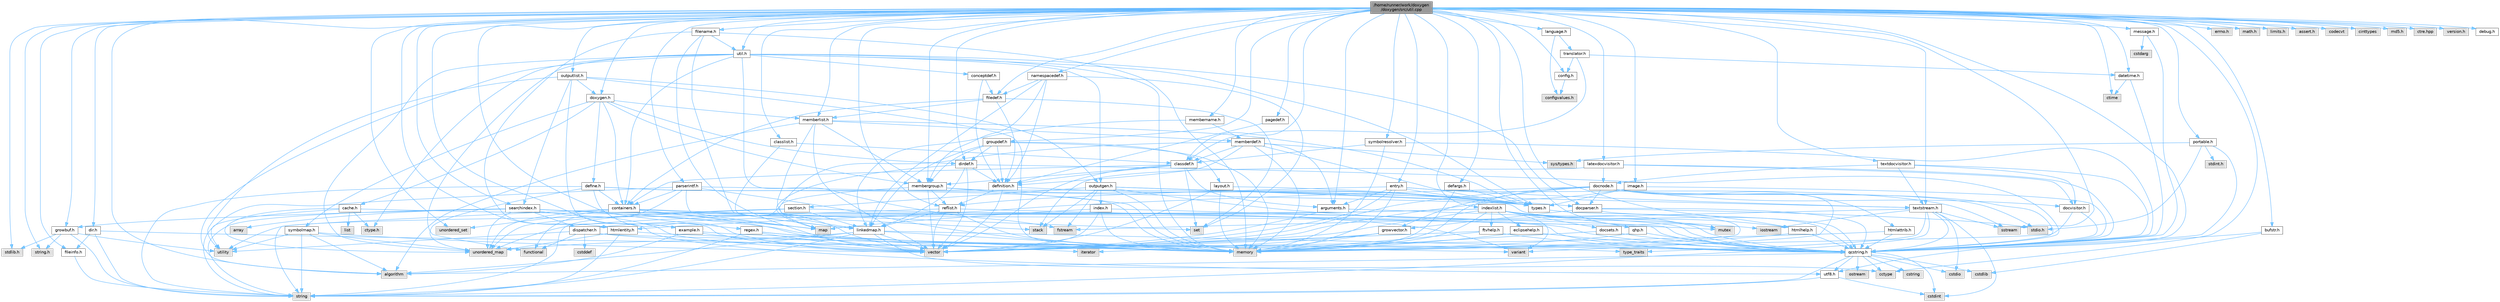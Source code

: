 digraph "/home/runner/work/doxygen/doxygen/src/util.cpp"
{
 // INTERACTIVE_SVG=YES
 // LATEX_PDF_SIZE
  bgcolor="transparent";
  edge [fontname=Helvetica,fontsize=10,labelfontname=Helvetica,labelfontsize=10];
  node [fontname=Helvetica,fontsize=10,shape=box,height=0.2,width=0.4];
  Node1 [label="/home/runner/work/doxygen\l/doxygen/src/util.cpp",height=0.2,width=0.4,color="gray40", fillcolor="grey60", style="filled", fontcolor="black",tooltip=" "];
  Node1 -> Node2 [color="steelblue1",style="solid"];
  Node2 [label="stdlib.h",height=0.2,width=0.4,color="grey60", fillcolor="#E0E0E0", style="filled",tooltip=" "];
  Node1 -> Node3 [color="steelblue1",style="solid"];
  Node3 [label="errno.h",height=0.2,width=0.4,color="grey60", fillcolor="#E0E0E0", style="filled",tooltip=" "];
  Node1 -> Node4 [color="steelblue1",style="solid"];
  Node4 [label="math.h",height=0.2,width=0.4,color="grey60", fillcolor="#E0E0E0", style="filled",tooltip=" "];
  Node1 -> Node5 [color="steelblue1",style="solid"];
  Node5 [label="limits.h",height=0.2,width=0.4,color="grey60", fillcolor="#E0E0E0", style="filled",tooltip=" "];
  Node1 -> Node6 [color="steelblue1",style="solid"];
  Node6 [label="string.h",height=0.2,width=0.4,color="grey60", fillcolor="#E0E0E0", style="filled",tooltip=" "];
  Node1 -> Node7 [color="steelblue1",style="solid"];
  Node7 [label="assert.h",height=0.2,width=0.4,color="grey60", fillcolor="#E0E0E0", style="filled",tooltip=" "];
  Node1 -> Node8 [color="steelblue1",style="solid"];
  Node8 [label="mutex",height=0.2,width=0.4,color="grey60", fillcolor="#E0E0E0", style="filled",tooltip=" "];
  Node1 -> Node9 [color="steelblue1",style="solid"];
  Node9 [label="unordered_set",height=0.2,width=0.4,color="grey60", fillcolor="#E0E0E0", style="filled",tooltip=" "];
  Node1 -> Node10 [color="steelblue1",style="solid"];
  Node10 [label="codecvt",height=0.2,width=0.4,color="grey60", fillcolor="#E0E0E0", style="filled",tooltip=" "];
  Node1 -> Node11 [color="steelblue1",style="solid"];
  Node11 [label="algorithm",height=0.2,width=0.4,color="grey60", fillcolor="#E0E0E0", style="filled",tooltip=" "];
  Node1 -> Node12 [color="steelblue1",style="solid"];
  Node12 [label="ctime",height=0.2,width=0.4,color="grey60", fillcolor="#E0E0E0", style="filled",tooltip=" "];
  Node1 -> Node13 [color="steelblue1",style="solid"];
  Node13 [label="cctype",height=0.2,width=0.4,color="grey60", fillcolor="#E0E0E0", style="filled",tooltip=" "];
  Node1 -> Node14 [color="steelblue1",style="solid"];
  Node14 [label="cinttypes",height=0.2,width=0.4,color="grey60", fillcolor="#E0E0E0", style="filled",tooltip=" "];
  Node1 -> Node15 [color="steelblue1",style="solid"];
  Node15 [label="sstream",height=0.2,width=0.4,color="grey60", fillcolor="#E0E0E0", style="filled",tooltip=" "];
  Node1 -> Node16 [color="steelblue1",style="solid"];
  Node16 [label="md5.h",height=0.2,width=0.4,color="grey60", fillcolor="#E0E0E0", style="filled",tooltip=" "];
  Node1 -> Node17 [color="steelblue1",style="solid"];
  Node17 [label="ctre.hpp",height=0.2,width=0.4,color="grey60", fillcolor="#E0E0E0", style="filled",tooltip=" "];
  Node1 -> Node18 [color="steelblue1",style="solid"];
  Node18 [label="regex.h",height=0.2,width=0.4,color="grey40", fillcolor="white", style="filled",URL="$d1/d21/regex_8h.html",tooltip=" "];
  Node18 -> Node19 [color="steelblue1",style="solid"];
  Node19 [label="memory",height=0.2,width=0.4,color="grey60", fillcolor="#E0E0E0", style="filled",tooltip=" "];
  Node18 -> Node20 [color="steelblue1",style="solid"];
  Node20 [label="string",height=0.2,width=0.4,color="grey60", fillcolor="#E0E0E0", style="filled",tooltip=" "];
  Node18 -> Node21 [color="steelblue1",style="solid"];
  Node21 [label="vector",height=0.2,width=0.4,color="grey60", fillcolor="#E0E0E0", style="filled",tooltip=" "];
  Node18 -> Node22 [color="steelblue1",style="solid"];
  Node22 [label="iterator",height=0.2,width=0.4,color="grey60", fillcolor="#E0E0E0", style="filled",tooltip=" "];
  Node1 -> Node23 [color="steelblue1",style="solid"];
  Node23 [label="util.h",height=0.2,width=0.4,color="grey40", fillcolor="white", style="filled",URL="$d8/d3c/util_8h.html",tooltip="A bunch of utility functions."];
  Node23 -> Node19 [color="steelblue1",style="solid"];
  Node23 -> Node24 [color="steelblue1",style="solid"];
  Node24 [label="unordered_map",height=0.2,width=0.4,color="grey60", fillcolor="#E0E0E0", style="filled",tooltip=" "];
  Node23 -> Node11 [color="steelblue1",style="solid"];
  Node23 -> Node25 [color="steelblue1",style="solid"];
  Node25 [label="functional",height=0.2,width=0.4,color="grey60", fillcolor="#E0E0E0", style="filled",tooltip=" "];
  Node23 -> Node26 [color="steelblue1",style="solid"];
  Node26 [label="fstream",height=0.2,width=0.4,color="grey60", fillcolor="#E0E0E0", style="filled",tooltip=" "];
  Node23 -> Node27 [color="steelblue1",style="solid"];
  Node27 [label="ctype.h",height=0.2,width=0.4,color="grey60", fillcolor="#E0E0E0", style="filled",tooltip=" "];
  Node23 -> Node28 [color="steelblue1",style="solid"];
  Node28 [label="types.h",height=0.2,width=0.4,color="grey40", fillcolor="white", style="filled",URL="$d9/d49/types_8h.html",tooltip="This file contains a number of basic enums and types."];
  Node28 -> Node29 [color="steelblue1",style="solid"];
  Node29 [label="qcstring.h",height=0.2,width=0.4,color="grey40", fillcolor="white", style="filled",URL="$d7/d5c/qcstring_8h.html",tooltip=" "];
  Node29 -> Node20 [color="steelblue1",style="solid"];
  Node29 -> Node11 [color="steelblue1",style="solid"];
  Node29 -> Node13 [color="steelblue1",style="solid"];
  Node29 -> Node30 [color="steelblue1",style="solid"];
  Node30 [label="cstring",height=0.2,width=0.4,color="grey60", fillcolor="#E0E0E0", style="filled",tooltip=" "];
  Node29 -> Node31 [color="steelblue1",style="solid"];
  Node31 [label="cstdio",height=0.2,width=0.4,color="grey60", fillcolor="#E0E0E0", style="filled",tooltip=" "];
  Node29 -> Node32 [color="steelblue1",style="solid"];
  Node32 [label="cstdlib",height=0.2,width=0.4,color="grey60", fillcolor="#E0E0E0", style="filled",tooltip=" "];
  Node29 -> Node33 [color="steelblue1",style="solid"];
  Node33 [label="cstdint",height=0.2,width=0.4,color="grey60", fillcolor="#E0E0E0", style="filled",tooltip=" "];
  Node29 -> Node34 [color="steelblue1",style="solid"];
  Node34 [label="ostream",height=0.2,width=0.4,color="grey60", fillcolor="#E0E0E0", style="filled",tooltip=" "];
  Node29 -> Node35 [color="steelblue1",style="solid"];
  Node35 [label="utf8.h",height=0.2,width=0.4,color="grey40", fillcolor="white", style="filled",URL="$db/d7c/utf8_8h.html",tooltip="Various UTF8 related helper functions."];
  Node35 -> Node33 [color="steelblue1",style="solid"];
  Node35 -> Node20 [color="steelblue1",style="solid"];
  Node23 -> Node36 [color="steelblue1",style="solid"];
  Node36 [label="docparser.h",height=0.2,width=0.4,color="grey40", fillcolor="white", style="filled",URL="$de/d9c/docparser_8h.html",tooltip=" "];
  Node36 -> Node37 [color="steelblue1",style="solid"];
  Node37 [label="stdio.h",height=0.2,width=0.4,color="grey60", fillcolor="#E0E0E0", style="filled",tooltip=" "];
  Node36 -> Node19 [color="steelblue1",style="solid"];
  Node36 -> Node29 [color="steelblue1",style="solid"];
  Node36 -> Node38 [color="steelblue1",style="solid"];
  Node38 [label="growvector.h",height=0.2,width=0.4,color="grey40", fillcolor="white", style="filled",URL="$d7/d50/growvector_8h.html",tooltip=" "];
  Node38 -> Node21 [color="steelblue1",style="solid"];
  Node38 -> Node19 [color="steelblue1",style="solid"];
  Node38 -> Node22 [color="steelblue1",style="solid"];
  Node23 -> Node39 [color="steelblue1",style="solid"];
  Node39 [label="containers.h",height=0.2,width=0.4,color="grey40", fillcolor="white", style="filled",URL="$d5/d75/containers_8h.html",tooltip=" "];
  Node39 -> Node21 [color="steelblue1",style="solid"];
  Node39 -> Node20 [color="steelblue1",style="solid"];
  Node39 -> Node40 [color="steelblue1",style="solid"];
  Node40 [label="set",height=0.2,width=0.4,color="grey60", fillcolor="#E0E0E0", style="filled",tooltip=" "];
  Node39 -> Node41 [color="steelblue1",style="solid"];
  Node41 [label="map",height=0.2,width=0.4,color="grey60", fillcolor="#E0E0E0", style="filled",tooltip=" "];
  Node39 -> Node9 [color="steelblue1",style="solid"];
  Node39 -> Node24 [color="steelblue1",style="solid"];
  Node39 -> Node42 [color="steelblue1",style="solid"];
  Node42 [label="stack",height=0.2,width=0.4,color="grey60", fillcolor="#E0E0E0", style="filled",tooltip=" "];
  Node23 -> Node43 [color="steelblue1",style="solid"];
  Node43 [label="outputgen.h",height=0.2,width=0.4,color="grey40", fillcolor="white", style="filled",URL="$df/d06/outputgen_8h.html",tooltip=" "];
  Node43 -> Node19 [color="steelblue1",style="solid"];
  Node43 -> Node42 [color="steelblue1",style="solid"];
  Node43 -> Node44 [color="steelblue1",style="solid"];
  Node44 [label="iostream",height=0.2,width=0.4,color="grey60", fillcolor="#E0E0E0", style="filled",tooltip=" "];
  Node43 -> Node26 [color="steelblue1",style="solid"];
  Node43 -> Node28 [color="steelblue1",style="solid"];
  Node43 -> Node45 [color="steelblue1",style="solid"];
  Node45 [label="index.h",height=0.2,width=0.4,color="grey40", fillcolor="white", style="filled",URL="$d1/db5/index_8h.html",tooltip=" "];
  Node45 -> Node19 [color="steelblue1",style="solid"];
  Node45 -> Node21 [color="steelblue1",style="solid"];
  Node45 -> Node41 [color="steelblue1",style="solid"];
  Node45 -> Node29 [color="steelblue1",style="solid"];
  Node43 -> Node46 [color="steelblue1",style="solid"];
  Node46 [label="section.h",height=0.2,width=0.4,color="grey40", fillcolor="white", style="filled",URL="$d1/d2a/section_8h.html",tooltip=" "];
  Node46 -> Node20 [color="steelblue1",style="solid"];
  Node46 -> Node24 [color="steelblue1",style="solid"];
  Node46 -> Node29 [color="steelblue1",style="solid"];
  Node46 -> Node47 [color="steelblue1",style="solid"];
  Node47 [label="linkedmap.h",height=0.2,width=0.4,color="grey40", fillcolor="white", style="filled",URL="$da/de1/linkedmap_8h.html",tooltip=" "];
  Node47 -> Node24 [color="steelblue1",style="solid"];
  Node47 -> Node21 [color="steelblue1",style="solid"];
  Node47 -> Node19 [color="steelblue1",style="solid"];
  Node47 -> Node20 [color="steelblue1",style="solid"];
  Node47 -> Node11 [color="steelblue1",style="solid"];
  Node47 -> Node13 [color="steelblue1",style="solid"];
  Node47 -> Node29 [color="steelblue1",style="solid"];
  Node43 -> Node48 [color="steelblue1",style="solid"];
  Node48 [label="textstream.h",height=0.2,width=0.4,color="grey40", fillcolor="white", style="filled",URL="$d4/d7d/textstream_8h.html",tooltip=" "];
  Node48 -> Node20 [color="steelblue1",style="solid"];
  Node48 -> Node44 [color="steelblue1",style="solid"];
  Node48 -> Node15 [color="steelblue1",style="solid"];
  Node48 -> Node33 [color="steelblue1",style="solid"];
  Node48 -> Node31 [color="steelblue1",style="solid"];
  Node48 -> Node26 [color="steelblue1",style="solid"];
  Node48 -> Node49 [color="steelblue1",style="solid"];
  Node49 [label="type_traits",height=0.2,width=0.4,color="grey60", fillcolor="#E0E0E0", style="filled",tooltip=" "];
  Node48 -> Node29 [color="steelblue1",style="solid"];
  Node43 -> Node36 [color="steelblue1",style="solid"];
  Node23 -> Node50 [color="steelblue1",style="solid"];
  Node50 [label="conceptdef.h",height=0.2,width=0.4,color="grey40", fillcolor="white", style="filled",URL="$da/df1/conceptdef_8h.html",tooltip=" "];
  Node50 -> Node51 [color="steelblue1",style="solid"];
  Node51 [label="definition.h",height=0.2,width=0.4,color="grey40", fillcolor="white", style="filled",URL="$df/da1/definition_8h.html",tooltip=" "];
  Node51 -> Node21 [color="steelblue1",style="solid"];
  Node51 -> Node28 [color="steelblue1",style="solid"];
  Node51 -> Node52 [color="steelblue1",style="solid"];
  Node52 [label="reflist.h",height=0.2,width=0.4,color="grey40", fillcolor="white", style="filled",URL="$d1/d02/reflist_8h.html",tooltip=" "];
  Node52 -> Node21 [color="steelblue1",style="solid"];
  Node52 -> Node24 [color="steelblue1",style="solid"];
  Node52 -> Node19 [color="steelblue1",style="solid"];
  Node52 -> Node29 [color="steelblue1",style="solid"];
  Node52 -> Node47 [color="steelblue1",style="solid"];
  Node50 -> Node53 [color="steelblue1",style="solid"];
  Node53 [label="filedef.h",height=0.2,width=0.4,color="grey40", fillcolor="white", style="filled",URL="$d4/d3a/filedef_8h.html",tooltip=" "];
  Node53 -> Node40 [color="steelblue1",style="solid"];
  Node53 -> Node51 [color="steelblue1",style="solid"];
  Node53 -> Node54 [color="steelblue1",style="solid"];
  Node54 [label="memberlist.h",height=0.2,width=0.4,color="grey40", fillcolor="white", style="filled",URL="$dd/d78/memberlist_8h.html",tooltip=" "];
  Node54 -> Node21 [color="steelblue1",style="solid"];
  Node54 -> Node11 [color="steelblue1",style="solid"];
  Node54 -> Node55 [color="steelblue1",style="solid"];
  Node55 [label="memberdef.h",height=0.2,width=0.4,color="grey40", fillcolor="white", style="filled",URL="$d4/d46/memberdef_8h.html",tooltip=" "];
  Node55 -> Node21 [color="steelblue1",style="solid"];
  Node55 -> Node19 [color="steelblue1",style="solid"];
  Node55 -> Node56 [color="steelblue1",style="solid"];
  Node56 [label="sys/types.h",height=0.2,width=0.4,color="grey60", fillcolor="#E0E0E0", style="filled",tooltip=" "];
  Node55 -> Node28 [color="steelblue1",style="solid"];
  Node55 -> Node51 [color="steelblue1",style="solid"];
  Node55 -> Node57 [color="steelblue1",style="solid"];
  Node57 [label="arguments.h",height=0.2,width=0.4,color="grey40", fillcolor="white", style="filled",URL="$df/d9b/arguments_8h.html",tooltip=" "];
  Node57 -> Node21 [color="steelblue1",style="solid"];
  Node57 -> Node29 [color="steelblue1",style="solid"];
  Node55 -> Node58 [color="steelblue1",style="solid"];
  Node58 [label="classdef.h",height=0.2,width=0.4,color="grey40", fillcolor="white", style="filled",URL="$d1/da6/classdef_8h.html",tooltip=" "];
  Node58 -> Node21 [color="steelblue1",style="solid"];
  Node58 -> Node40 [color="steelblue1",style="solid"];
  Node58 -> Node39 [color="steelblue1",style="solid"];
  Node58 -> Node51 [color="steelblue1",style="solid"];
  Node58 -> Node57 [color="steelblue1",style="solid"];
  Node58 -> Node59 [color="steelblue1",style="solid"];
  Node59 [label="membergroup.h",height=0.2,width=0.4,color="grey40", fillcolor="white", style="filled",URL="$d9/d11/membergroup_8h.html",tooltip=" "];
  Node59 -> Node21 [color="steelblue1",style="solid"];
  Node59 -> Node41 [color="steelblue1",style="solid"];
  Node59 -> Node19 [color="steelblue1",style="solid"];
  Node59 -> Node28 [color="steelblue1",style="solid"];
  Node59 -> Node52 [color="steelblue1",style="solid"];
  Node54 -> Node47 [color="steelblue1",style="solid"];
  Node54 -> Node28 [color="steelblue1",style="solid"];
  Node54 -> Node59 [color="steelblue1",style="solid"];
  Node53 -> Node39 [color="steelblue1",style="solid"];
  Node1 -> Node60 [color="steelblue1",style="solid"];
  Node60 [label="message.h",height=0.2,width=0.4,color="grey40", fillcolor="white", style="filled",URL="$d2/d0d/message_8h.html",tooltip=" "];
  Node60 -> Node61 [color="steelblue1",style="solid"];
  Node61 [label="cstdarg",height=0.2,width=0.4,color="grey60", fillcolor="#E0E0E0", style="filled",tooltip=" "];
  Node60 -> Node29 [color="steelblue1",style="solid"];
  Node1 -> Node58 [color="steelblue1",style="solid"];
  Node1 -> Node53 [color="steelblue1",style="solid"];
  Node1 -> Node62 [color="steelblue1",style="solid"];
  Node62 [label="doxygen.h",height=0.2,width=0.4,color="grey40", fillcolor="white", style="filled",URL="$d1/da1/doxygen_8h.html",tooltip=" "];
  Node62 -> Node39 [color="steelblue1",style="solid"];
  Node62 -> Node59 [color="steelblue1",style="solid"];
  Node62 -> Node63 [color="steelblue1",style="solid"];
  Node63 [label="dirdef.h",height=0.2,width=0.4,color="grey40", fillcolor="white", style="filled",URL="$d6/d15/dirdef_8h.html",tooltip=" "];
  Node63 -> Node21 [color="steelblue1",style="solid"];
  Node63 -> Node41 [color="steelblue1",style="solid"];
  Node63 -> Node29 [color="steelblue1",style="solid"];
  Node63 -> Node47 [color="steelblue1",style="solid"];
  Node63 -> Node51 [color="steelblue1",style="solid"];
  Node62 -> Node54 [color="steelblue1",style="solid"];
  Node62 -> Node64 [color="steelblue1",style="solid"];
  Node64 [label="define.h",height=0.2,width=0.4,color="grey40", fillcolor="white", style="filled",URL="$df/d67/define_8h.html",tooltip=" "];
  Node64 -> Node21 [color="steelblue1",style="solid"];
  Node64 -> Node19 [color="steelblue1",style="solid"];
  Node64 -> Node20 [color="steelblue1",style="solid"];
  Node64 -> Node24 [color="steelblue1",style="solid"];
  Node64 -> Node29 [color="steelblue1",style="solid"];
  Node64 -> Node39 [color="steelblue1",style="solid"];
  Node62 -> Node65 [color="steelblue1",style="solid"];
  Node65 [label="cache.h",height=0.2,width=0.4,color="grey40", fillcolor="white", style="filled",URL="$d3/d26/cache_8h.html",tooltip=" "];
  Node65 -> Node66 [color="steelblue1",style="solid"];
  Node66 [label="list",height=0.2,width=0.4,color="grey60", fillcolor="#E0E0E0", style="filled",tooltip=" "];
  Node65 -> Node24 [color="steelblue1",style="solid"];
  Node65 -> Node8 [color="steelblue1",style="solid"];
  Node65 -> Node67 [color="steelblue1",style="solid"];
  Node67 [label="utility",height=0.2,width=0.4,color="grey60", fillcolor="#E0E0E0", style="filled",tooltip=" "];
  Node65 -> Node27 [color="steelblue1",style="solid"];
  Node62 -> Node68 [color="steelblue1",style="solid"];
  Node68 [label="symbolmap.h",height=0.2,width=0.4,color="grey40", fillcolor="white", style="filled",URL="$d7/ddd/symbolmap_8h.html",tooltip=" "];
  Node68 -> Node11 [color="steelblue1",style="solid"];
  Node68 -> Node24 [color="steelblue1",style="solid"];
  Node68 -> Node21 [color="steelblue1",style="solid"];
  Node68 -> Node20 [color="steelblue1",style="solid"];
  Node68 -> Node67 [color="steelblue1",style="solid"];
  Node1 -> Node69 [color="steelblue1",style="solid"];
  Node69 [label="outputlist.h",height=0.2,width=0.4,color="grey40", fillcolor="white", style="filled",URL="$d2/db9/outputlist_8h.html",tooltip=" "];
  Node69 -> Node67 [color="steelblue1",style="solid"];
  Node69 -> Node21 [color="steelblue1",style="solid"];
  Node69 -> Node19 [color="steelblue1",style="solid"];
  Node69 -> Node43 [color="steelblue1",style="solid"];
  Node69 -> Node70 [color="steelblue1",style="solid"];
  Node70 [label="searchindex.h",height=0.2,width=0.4,color="grey40", fillcolor="white", style="filled",URL="$de/d07/searchindex_8h.html",tooltip="Web server based search engine."];
  Node70 -> Node19 [color="steelblue1",style="solid"];
  Node70 -> Node21 [color="steelblue1",style="solid"];
  Node70 -> Node41 [color="steelblue1",style="solid"];
  Node70 -> Node24 [color="steelblue1",style="solid"];
  Node70 -> Node20 [color="steelblue1",style="solid"];
  Node70 -> Node71 [color="steelblue1",style="solid"];
  Node71 [label="array",height=0.2,width=0.4,color="grey60", fillcolor="#E0E0E0", style="filled",tooltip=" "];
  Node70 -> Node72 [color="steelblue1",style="solid"];
  Node72 [label="variant",height=0.2,width=0.4,color="grey60", fillcolor="#E0E0E0", style="filled",tooltip=" "];
  Node70 -> Node29 [color="steelblue1",style="solid"];
  Node70 -> Node73 [color="steelblue1",style="solid"];
  Node73 [label="growbuf.h",height=0.2,width=0.4,color="grey40", fillcolor="white", style="filled",URL="$dd/d72/growbuf_8h.html",tooltip=" "];
  Node73 -> Node67 [color="steelblue1",style="solid"];
  Node73 -> Node2 [color="steelblue1",style="solid"];
  Node73 -> Node6 [color="steelblue1",style="solid"];
  Node73 -> Node20 [color="steelblue1",style="solid"];
  Node70 -> Node74 [color="steelblue1",style="solid"];
  Node74 [label="dispatcher.h",height=0.2,width=0.4,color="grey40", fillcolor="white", style="filled",URL="$da/d73/dispatcher_8h.html",tooltip=" "];
  Node74 -> Node75 [color="steelblue1",style="solid"];
  Node75 [label="cstddef",height=0.2,width=0.4,color="grey60", fillcolor="#E0E0E0", style="filled",tooltip=" "];
  Node74 -> Node67 [color="steelblue1",style="solid"];
  Node74 -> Node25 [color="steelblue1",style="solid"];
  Node74 -> Node72 [color="steelblue1",style="solid"];
  Node74 -> Node49 [color="steelblue1",style="solid"];
  Node69 -> Node62 [color="steelblue1",style="solid"];
  Node1 -> Node76 [color="steelblue1",style="solid"];
  Node76 [label="defargs.h",height=0.2,width=0.4,color="grey40", fillcolor="white", style="filled",URL="$d8/d65/defargs_8h.html",tooltip=" "];
  Node76 -> Node28 [color="steelblue1",style="solid"];
  Node76 -> Node19 [color="steelblue1",style="solid"];
  Node1 -> Node77 [color="steelblue1",style="solid"];
  Node77 [label="language.h",height=0.2,width=0.4,color="grey40", fillcolor="white", style="filled",URL="$d8/dce/language_8h.html",tooltip=" "];
  Node77 -> Node78 [color="steelblue1",style="solid"];
  Node78 [label="translator.h",height=0.2,width=0.4,color="grey40", fillcolor="white", style="filled",URL="$d9/df1/translator_8h.html",tooltip=" "];
  Node78 -> Node58 [color="steelblue1",style="solid"];
  Node78 -> Node79 [color="steelblue1",style="solid"];
  Node79 [label="config.h",height=0.2,width=0.4,color="grey40", fillcolor="white", style="filled",URL="$db/d16/config_8h.html",tooltip=" "];
  Node79 -> Node80 [color="steelblue1",style="solid"];
  Node80 [label="configvalues.h",height=0.2,width=0.4,color="grey60", fillcolor="#E0E0E0", style="filled",tooltip=" "];
  Node78 -> Node81 [color="steelblue1",style="solid"];
  Node81 [label="datetime.h",height=0.2,width=0.4,color="grey40", fillcolor="white", style="filled",URL="$de/d1b/datetime_8h.html",tooltip=" "];
  Node81 -> Node12 [color="steelblue1",style="solid"];
  Node81 -> Node29 [color="steelblue1",style="solid"];
  Node77 -> Node80 [color="steelblue1",style="solid"];
  Node1 -> Node79 [color="steelblue1",style="solid"];
  Node1 -> Node82 [color="steelblue1",style="solid"];
  Node82 [label="htmlhelp.h",height=0.2,width=0.4,color="grey40", fillcolor="white", style="filled",URL="$d8/dc3/htmlhelp_8h.html",tooltip=" "];
  Node82 -> Node19 [color="steelblue1",style="solid"];
  Node82 -> Node29 [color="steelblue1",style="solid"];
  Node1 -> Node83 [color="steelblue1",style="solid"];
  Node83 [label="example.h",height=0.2,width=0.4,color="grey40", fillcolor="white", style="filled",URL="$df/d24/example_8h.html",tooltip=" "];
  Node83 -> Node11 [color="steelblue1",style="solid"];
  Node83 -> Node21 [color="steelblue1",style="solid"];
  Node83 -> Node29 [color="steelblue1",style="solid"];
  Node1 -> Node84 [color="steelblue1",style="solid"];
  Node84 [label="version.h",height=0.2,width=0.4,color="grey60", fillcolor="#E0E0E0", style="filled",tooltip=" "];
  Node1 -> Node85 [color="steelblue1",style="solid"];
  Node85 [label="groupdef.h",height=0.2,width=0.4,color="grey40", fillcolor="white", style="filled",URL="$d1/de6/groupdef_8h.html",tooltip=" "];
  Node85 -> Node19 [color="steelblue1",style="solid"];
  Node85 -> Node51 [color="steelblue1",style="solid"];
  Node85 -> Node63 [color="steelblue1",style="solid"];
  Node85 -> Node86 [color="steelblue1",style="solid"];
  Node86 [label="layout.h",height=0.2,width=0.4,color="grey40", fillcolor="white", style="filled",URL="$db/d51/layout_8h.html",tooltip=" "];
  Node86 -> Node19 [color="steelblue1",style="solid"];
  Node86 -> Node21 [color="steelblue1",style="solid"];
  Node86 -> Node28 [color="steelblue1",style="solid"];
  Node85 -> Node59 [color="steelblue1",style="solid"];
  Node85 -> Node47 [color="steelblue1",style="solid"];
  Node1 -> Node52 [color="steelblue1",style="solid"];
  Node1 -> Node87 [color="steelblue1",style="solid"];
  Node87 [label="pagedef.h",height=0.2,width=0.4,color="grey40", fillcolor="white", style="filled",URL="$dd/d66/pagedef_8h.html",tooltip=" "];
  Node87 -> Node51 [color="steelblue1",style="solid"];
  Node1 -> Node88 [color="steelblue1",style="solid"];
  Node88 [label="debug.h",height=0.2,width=0.4,color="grey40", fillcolor="white", style="filled",URL="$db/d16/debug_8h.html",tooltip=" "];
  Node1 -> Node70 [color="steelblue1",style="solid"];
  Node1 -> Node89 [color="steelblue1",style="solid"];
  Node89 [label="textdocvisitor.h",height=0.2,width=0.4,color="grey40", fillcolor="white", style="filled",URL="$dd/d66/textdocvisitor_8h.html",tooltip=" "];
  Node89 -> Node29 [color="steelblue1",style="solid"];
  Node89 -> Node90 [color="steelblue1",style="solid"];
  Node90 [label="docvisitor.h",height=0.2,width=0.4,color="grey40", fillcolor="white", style="filled",URL="$d2/d3c/docvisitor_8h.html",tooltip=" "];
  Node90 -> Node19 [color="steelblue1",style="solid"];
  Node90 -> Node29 [color="steelblue1",style="solid"];
  Node89 -> Node91 [color="steelblue1",style="solid"];
  Node91 [label="docnode.h",height=0.2,width=0.4,color="grey40", fillcolor="white", style="filled",URL="$de/d2b/docnode_8h.html",tooltip=" "];
  Node91 -> Node37 [color="steelblue1",style="solid"];
  Node91 -> Node21 [color="steelblue1",style="solid"];
  Node91 -> Node19 [color="steelblue1",style="solid"];
  Node91 -> Node72 [color="steelblue1",style="solid"];
  Node91 -> Node29 [color="steelblue1",style="solid"];
  Node91 -> Node90 [color="steelblue1",style="solid"];
  Node91 -> Node36 [color="steelblue1",style="solid"];
  Node91 -> Node92 [color="steelblue1",style="solid"];
  Node92 [label="htmlattrib.h",height=0.2,width=0.4,color="grey40", fillcolor="white", style="filled",URL="$d0/d73/htmlattrib_8h.html",tooltip=" "];
  Node92 -> Node21 [color="steelblue1",style="solid"];
  Node92 -> Node29 [color="steelblue1",style="solid"];
  Node91 -> Node93 [color="steelblue1",style="solid"];
  Node93 [label="htmlentity.h",height=0.2,width=0.4,color="grey40", fillcolor="white", style="filled",URL="$db/dc6/htmlentity_8h.html",tooltip=" "];
  Node93 -> Node24 [color="steelblue1",style="solid"];
  Node93 -> Node20 [color="steelblue1",style="solid"];
  Node93 -> Node29 [color="steelblue1",style="solid"];
  Node91 -> Node38 [color="steelblue1",style="solid"];
  Node89 -> Node48 [color="steelblue1",style="solid"];
  Node1 -> Node94 [color="steelblue1",style="solid"];
  Node94 [label="latexdocvisitor.h",height=0.2,width=0.4,color="grey40", fillcolor="white", style="filled",URL="$d8/d99/latexdocvisitor_8h.html",tooltip=" "];
  Node94 -> Node42 [color="steelblue1",style="solid"];
  Node94 -> Node29 [color="steelblue1",style="solid"];
  Node94 -> Node90 [color="steelblue1",style="solid"];
  Node94 -> Node91 [color="steelblue1",style="solid"];
  Node1 -> Node95 [color="steelblue1",style="solid"];
  Node95 [label="portable.h",height=0.2,width=0.4,color="grey40", fillcolor="white", style="filled",URL="$d2/de2/portable_8h.html",tooltip="Portable versions of functions that are platform dependent."];
  Node95 -> Node37 [color="steelblue1",style="solid"];
  Node95 -> Node56 [color="steelblue1",style="solid"];
  Node95 -> Node96 [color="steelblue1",style="solid"];
  Node96 [label="stdint.h",height=0.2,width=0.4,color="grey60", fillcolor="#E0E0E0", style="filled",tooltip=" "];
  Node95 -> Node29 [color="steelblue1",style="solid"];
  Node1 -> Node97 [color="steelblue1",style="solid"];
  Node97 [label="parserintf.h",height=0.2,width=0.4,color="grey40", fillcolor="white", style="filled",URL="$da/d55/parserintf_8h.html",tooltip=" "];
  Node97 -> Node25 [color="steelblue1",style="solid"];
  Node97 -> Node19 [color="steelblue1",style="solid"];
  Node97 -> Node41 [color="steelblue1",style="solid"];
  Node97 -> Node20 [color="steelblue1",style="solid"];
  Node97 -> Node28 [color="steelblue1",style="solid"];
  Node97 -> Node39 [color="steelblue1",style="solid"];
  Node1 -> Node98 [color="steelblue1",style="solid"];
  Node98 [label="bufstr.h",height=0.2,width=0.4,color="grey40", fillcolor="white", style="filled",URL="$d4/de5/bufstr_8h.html",tooltip=" "];
  Node98 -> Node32 [color="steelblue1",style="solid"];
  Node98 -> Node29 [color="steelblue1",style="solid"];
  Node1 -> Node99 [color="steelblue1",style="solid"];
  Node99 [label="image.h",height=0.2,width=0.4,color="grey40", fillcolor="white", style="filled",URL="$d5/db2/image_8h.html",tooltip=" "];
  Node99 -> Node21 [color="steelblue1",style="solid"];
  Node99 -> Node28 [color="steelblue1",style="solid"];
  Node99 -> Node29 [color="steelblue1",style="solid"];
  Node1 -> Node73 [color="steelblue1",style="solid"];
  Node1 -> Node100 [color="steelblue1",style="solid"];
  Node100 [label="entry.h",height=0.2,width=0.4,color="grey40", fillcolor="white", style="filled",URL="$d1/dc6/entry_8h.html",tooltip=" "];
  Node100 -> Node21 [color="steelblue1",style="solid"];
  Node100 -> Node19 [color="steelblue1",style="solid"];
  Node100 -> Node15 [color="steelblue1",style="solid"];
  Node100 -> Node28 [color="steelblue1",style="solid"];
  Node100 -> Node57 [color="steelblue1",style="solid"];
  Node100 -> Node52 [color="steelblue1",style="solid"];
  Node100 -> Node48 [color="steelblue1",style="solid"];
  Node1 -> Node57 [color="steelblue1",style="solid"];
  Node1 -> Node54 [color="steelblue1",style="solid"];
  Node1 -> Node101 [color="steelblue1",style="solid"];
  Node101 [label="classlist.h",height=0.2,width=0.4,color="grey40", fillcolor="white", style="filled",URL="$d2/df8/classlist_8h.html",tooltip=" "];
  Node101 -> Node47 [color="steelblue1",style="solid"];
  Node101 -> Node58 [color="steelblue1",style="solid"];
  Node1 -> Node102 [color="steelblue1",style="solid"];
  Node102 [label="namespacedef.h",height=0.2,width=0.4,color="grey40", fillcolor="white", style="filled",URL="$d7/d97/namespacedef_8h.html",tooltip=" "];
  Node102 -> Node40 [color="steelblue1",style="solid"];
  Node102 -> Node51 [color="steelblue1",style="solid"];
  Node102 -> Node53 [color="steelblue1",style="solid"];
  Node102 -> Node47 [color="steelblue1",style="solid"];
  Node102 -> Node59 [color="steelblue1",style="solid"];
  Node1 -> Node103 [color="steelblue1",style="solid"];
  Node103 [label="membername.h",height=0.2,width=0.4,color="grey40", fillcolor="white", style="filled",URL="$d7/dfc/membername_8h.html",tooltip=" "];
  Node103 -> Node55 [color="steelblue1",style="solid"];
  Node103 -> Node47 [color="steelblue1",style="solid"];
  Node1 -> Node104 [color="steelblue1",style="solid"];
  Node104 [label="filename.h",height=0.2,width=0.4,color="grey40", fillcolor="white", style="filled",URL="$dc/dd6/filename_8h.html",tooltip=" "];
  Node104 -> Node19 [color="steelblue1",style="solid"];
  Node104 -> Node21 [color="steelblue1",style="solid"];
  Node104 -> Node47 [color="steelblue1",style="solid"];
  Node104 -> Node35 [color="steelblue1",style="solid"];
  Node104 -> Node23 [color="steelblue1",style="solid"];
  Node1 -> Node59 [color="steelblue1",style="solid"];
  Node1 -> Node63 [color="steelblue1",style="solid"];
  Node1 -> Node93 [color="steelblue1",style="solid"];
  Node1 -> Node105 [color="steelblue1",style="solid"];
  Node105 [label="symbolresolver.h",height=0.2,width=0.4,color="grey40", fillcolor="white", style="filled",URL="$d9/db2/symbolresolver_8h.html",tooltip=" "];
  Node105 -> Node19 [color="steelblue1",style="solid"];
  Node105 -> Node29 [color="steelblue1",style="solid"];
  Node105 -> Node58 [color="steelblue1",style="solid"];
  Node1 -> Node106 [color="steelblue1",style="solid"];
  Node106 [label="fileinfo.h",height=0.2,width=0.4,color="grey40", fillcolor="white", style="filled",URL="$df/d45/fileinfo_8h.html",tooltip=" "];
  Node106 -> Node20 [color="steelblue1",style="solid"];
  Node1 -> Node107 [color="steelblue1",style="solid"];
  Node107 [label="dir.h",height=0.2,width=0.4,color="grey40", fillcolor="white", style="filled",URL="$df/d9c/dir_8h.html",tooltip=" "];
  Node107 -> Node20 [color="steelblue1",style="solid"];
  Node107 -> Node19 [color="steelblue1",style="solid"];
  Node107 -> Node106 [color="steelblue1",style="solid"];
  Node1 -> Node35 [color="steelblue1",style="solid"];
  Node1 -> Node48 [color="steelblue1",style="solid"];
  Node1 -> Node108 [color="steelblue1",style="solid"];
  Node108 [label="indexlist.h",height=0.2,width=0.4,color="grey40", fillcolor="white", style="filled",URL="$d5/d61/indexlist_8h.html",tooltip=" "];
  Node108 -> Node67 [color="steelblue1",style="solid"];
  Node108 -> Node21 [color="steelblue1",style="solid"];
  Node108 -> Node19 [color="steelblue1",style="solid"];
  Node108 -> Node8 [color="steelblue1",style="solid"];
  Node108 -> Node72 [color="steelblue1",style="solid"];
  Node108 -> Node29 [color="steelblue1",style="solid"];
  Node108 -> Node74 [color="steelblue1",style="solid"];
  Node108 -> Node109 [color="steelblue1",style="solid"];
  Node109 [label="docsets.h",height=0.2,width=0.4,color="grey40", fillcolor="white", style="filled",URL="$d1/db2/docsets_8h.html",tooltip=" "];
  Node109 -> Node19 [color="steelblue1",style="solid"];
  Node109 -> Node29 [color="steelblue1",style="solid"];
  Node108 -> Node110 [color="steelblue1",style="solid"];
  Node110 [label="eclipsehelp.h",height=0.2,width=0.4,color="grey40", fillcolor="white", style="filled",URL="$db/d9e/eclipsehelp_8h.html",tooltip=" "];
  Node110 -> Node19 [color="steelblue1",style="solid"];
  Node110 -> Node29 [color="steelblue1",style="solid"];
  Node108 -> Node111 [color="steelblue1",style="solid"];
  Node111 [label="ftvhelp.h",height=0.2,width=0.4,color="grey40", fillcolor="white", style="filled",URL="$d2/d4a/ftvhelp_8h.html",tooltip=" "];
  Node111 -> Node19 [color="steelblue1",style="solid"];
  Node111 -> Node21 [color="steelblue1",style="solid"];
  Node111 -> Node29 [color="steelblue1",style="solid"];
  Node108 -> Node82 [color="steelblue1",style="solid"];
  Node108 -> Node112 [color="steelblue1",style="solid"];
  Node112 [label="qhp.h",height=0.2,width=0.4,color="grey40", fillcolor="white", style="filled",URL="$dc/d20/qhp_8h.html",tooltip=" "];
  Node112 -> Node19 [color="steelblue1",style="solid"];
  Node112 -> Node29 [color="steelblue1",style="solid"];
  Node1 -> Node81 [color="steelblue1",style="solid"];
}
